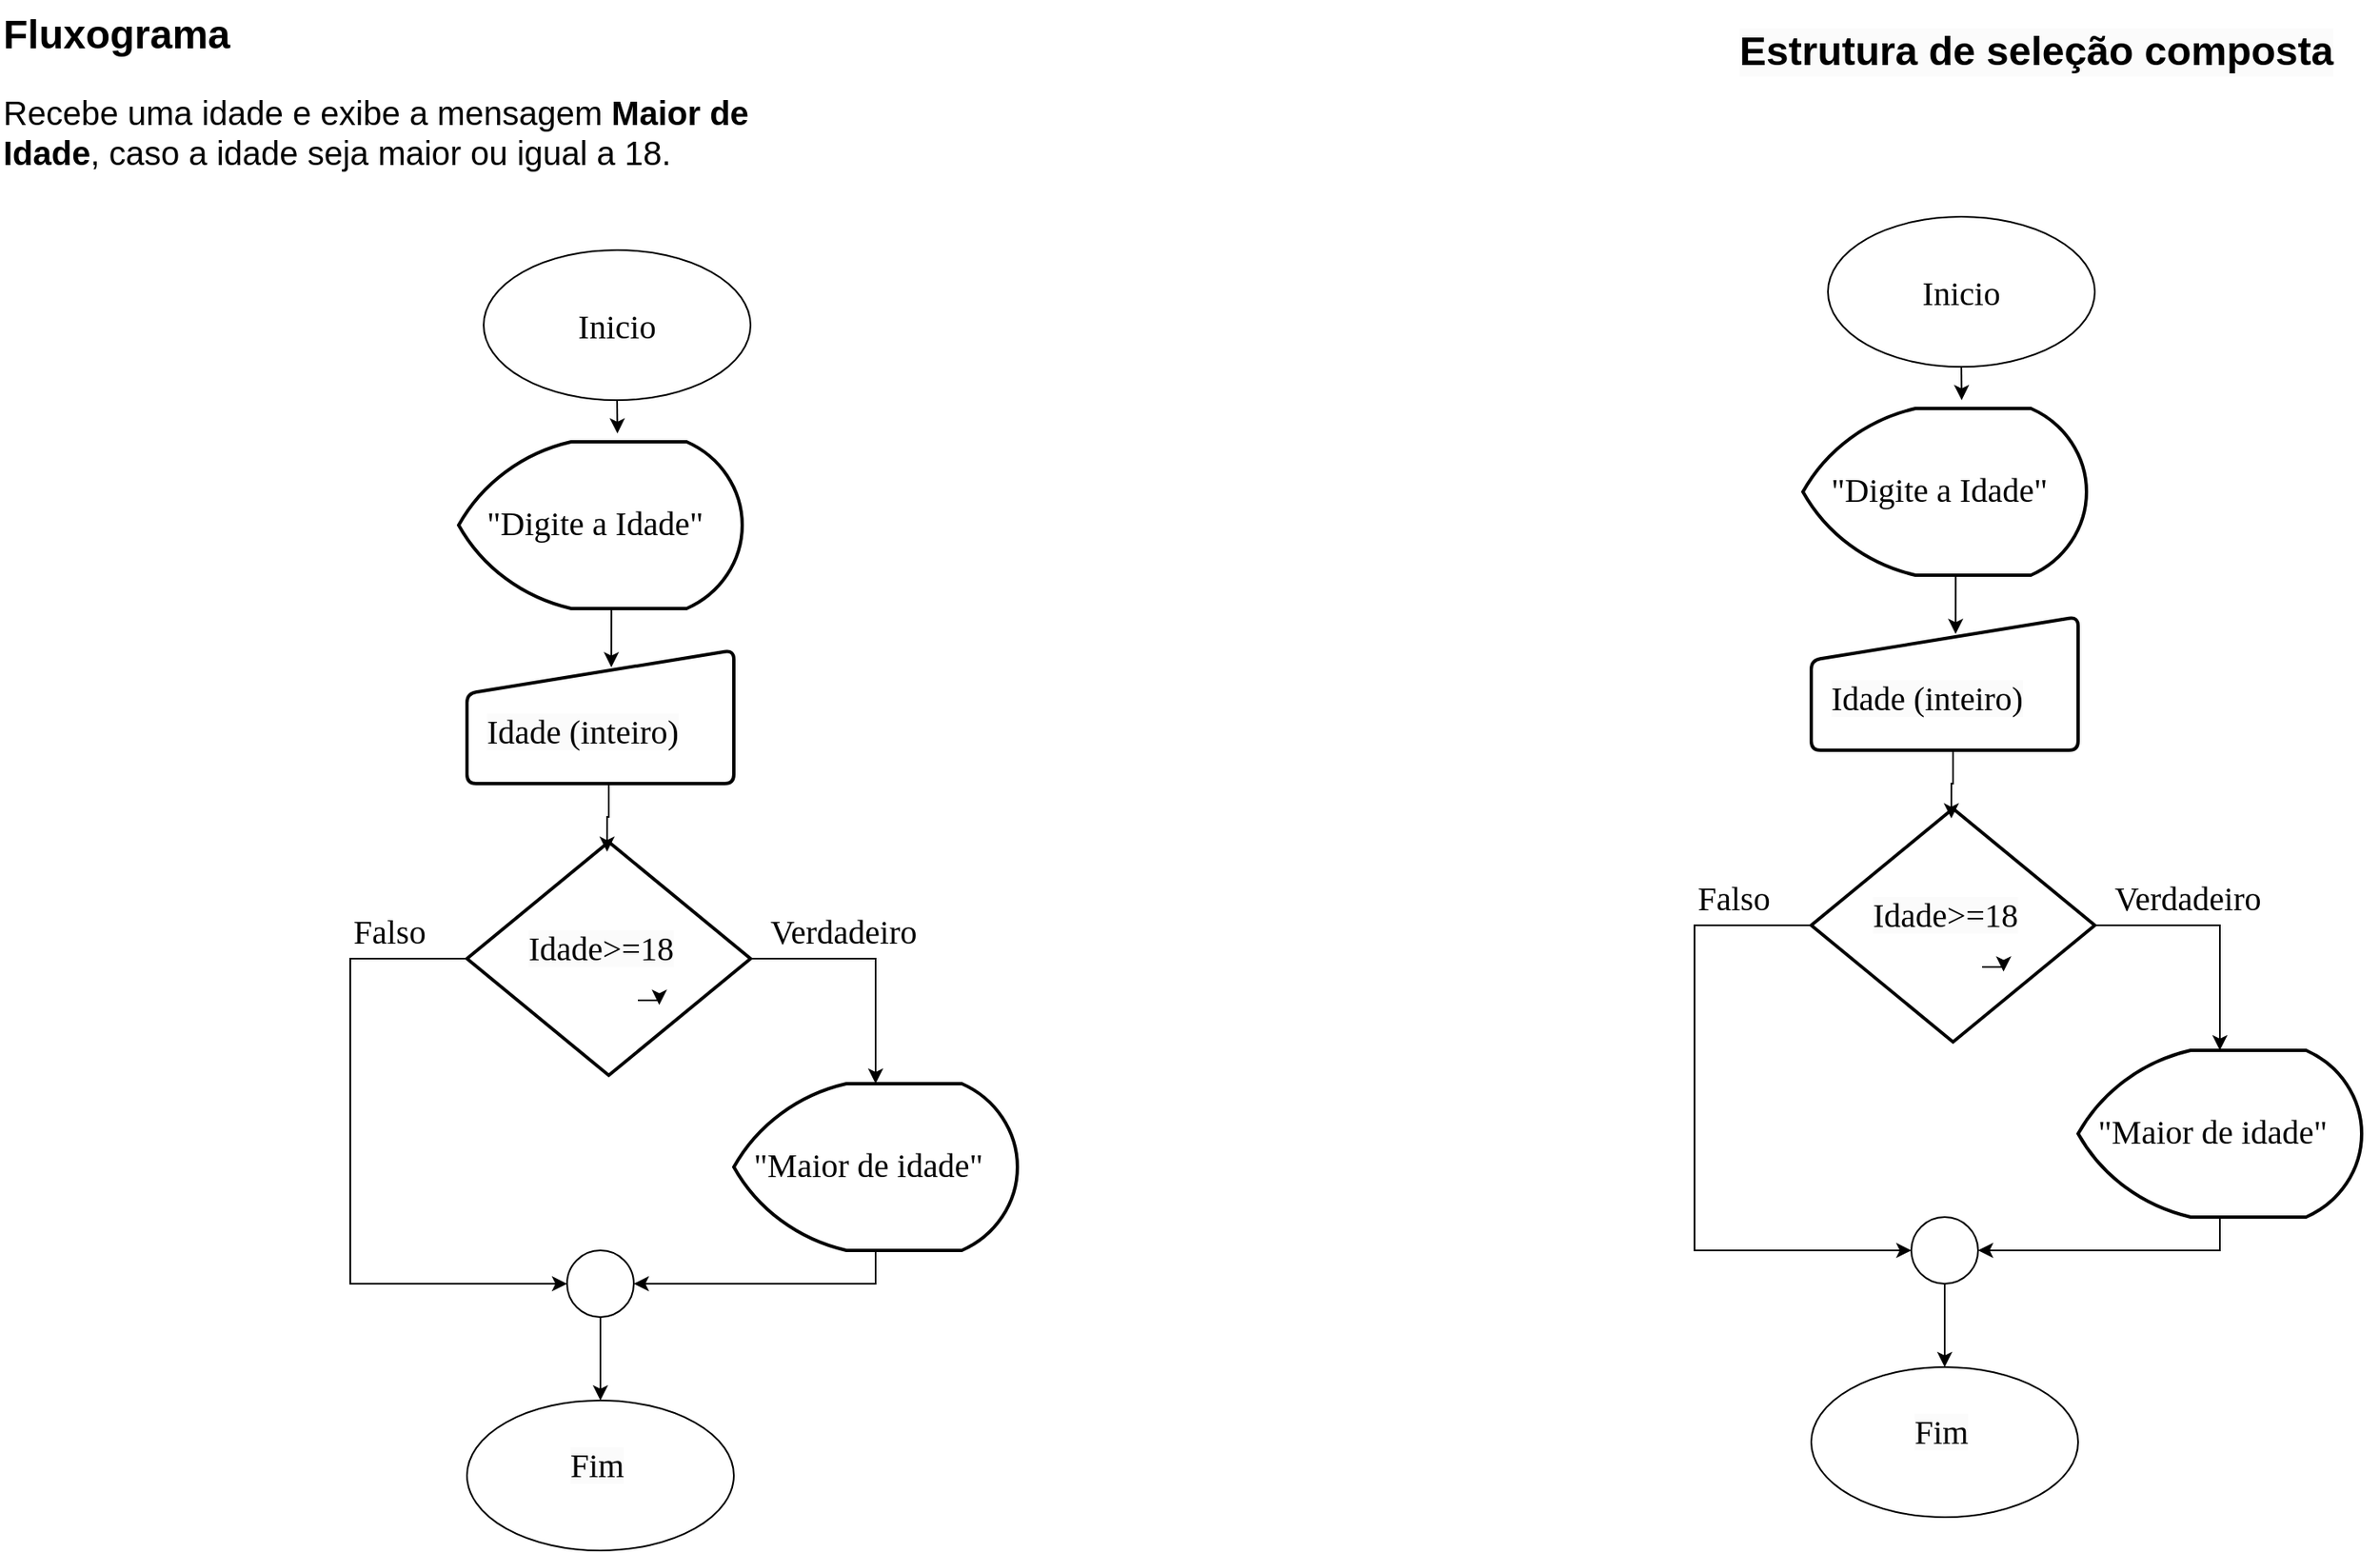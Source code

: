 <mxfile version="24.7.17">
  <diagram name="Page-1" id="XWlx6krxtrrmPYTv1qRd">
    <mxGraphModel dx="2146" dy="1242" grid="1" gridSize="10" guides="1" tooltips="1" connect="1" arrows="1" fold="1" page="1" pageScale="1" pageWidth="827" pageHeight="1169" math="0" shadow="0">
      <root>
        <mxCell id="0" />
        <mxCell id="1" parent="0" />
        <mxCell id="YLqXhZ0otrEL3I6GMskV-1" value="&lt;h1 style=&quot;margin-top: 0px;&quot;&gt;Fluxograma&lt;/h1&gt;&lt;p style=&quot;font-size: 20px;&quot;&gt;&lt;font style=&quot;font-size: 20px;&quot;&gt;Recebe uma idade e exibe a mensagem &lt;b&gt;Maior de Idade&lt;/b&gt;, caso a idade seja maior ou igual a 18.&lt;/font&gt;&lt;/p&gt;" style="text;html=1;whiteSpace=wrap;overflow=hidden;rounded=0;" vertex="1" parent="1">
          <mxGeometry x="20" y="10" width="460" height="180" as="geometry" />
        </mxCell>
        <mxCell id="YLqXhZ0otrEL3I6GMskV-2" value="&lt;span style=&quot;font-family: Georgia; font-size: 20px;&quot;&gt;Inicio&lt;/span&gt;" style="ellipse;whiteSpace=wrap;html=1;" vertex="1" parent="1">
          <mxGeometry x="310" y="160" width="160" height="90" as="geometry" />
        </mxCell>
        <mxCell id="YLqXhZ0otrEL3I6GMskV-3" value="" style="ellipse;whiteSpace=wrap;html=1;" vertex="1" parent="1">
          <mxGeometry x="300" y="850" width="160" height="90" as="geometry" />
        </mxCell>
        <mxCell id="YLqXhZ0otrEL3I6GMskV-4" value="&lt;span style=&quot;color: rgb(0, 0, 0); font-family: Georgia; font-size: 20px; font-style: normal; font-variant-ligatures: normal; font-variant-caps: normal; font-weight: 400; letter-spacing: normal; orphans: 2; text-align: center; text-indent: 0px; text-transform: none; widows: 2; word-spacing: 0px; -webkit-text-stroke-width: 0px; white-space: normal; background-color: rgb(251, 251, 251); text-decoration-thickness: initial; text-decoration-style: initial; text-decoration-color: initial; display: inline !important; float: none;&quot;&gt;Fim&lt;/span&gt;&lt;div&gt;&lt;span style=&quot;color: rgb(0, 0, 0); font-family: Georgia; font-size: 20px; font-style: normal; font-variant-ligatures: normal; font-variant-caps: normal; font-weight: 400; letter-spacing: normal; orphans: 2; text-align: center; text-indent: 0px; text-transform: none; widows: 2; word-spacing: 0px; -webkit-text-stroke-width: 0px; white-space: normal; background-color: rgb(251, 251, 251); text-decoration-thickness: initial; text-decoration-style: initial; text-decoration-color: initial; display: inline !important; float: none;&quot;&gt;&lt;br&gt;&lt;/span&gt;&lt;/div&gt;" style="text;whiteSpace=wrap;html=1;" vertex="1" parent="1">
          <mxGeometry x="360" y="870" width="80" height="50" as="geometry" />
        </mxCell>
        <mxCell id="YLqXhZ0otrEL3I6GMskV-5" value="" style="strokeWidth=2;html=1;shape=mxgraph.flowchart.display;whiteSpace=wrap;" vertex="1" parent="1">
          <mxGeometry x="295" y="275" width="170" height="100" as="geometry" />
        </mxCell>
        <mxCell id="YLqXhZ0otrEL3I6GMskV-6" value="&lt;div style=&quot;text-align: center;&quot;&gt;&lt;span style=&quot;background-color: initial; font-size: 20px;&quot;&gt;&lt;font face=&quot;Georgia&quot;&gt;&quot;Digite a&lt;/font&gt;&lt;/span&gt;&lt;span style=&quot;font-family: Georgia; background-color: initial; font-size: 20px;&quot;&gt;&amp;nbsp;Idade&quot;&lt;/span&gt;&lt;/div&gt;" style="text;whiteSpace=wrap;html=1;" vertex="1" parent="1">
          <mxGeometry x="310" y="305" width="160" height="40" as="geometry" />
        </mxCell>
        <mxCell id="YLqXhZ0otrEL3I6GMskV-7" value="" style="html=1;strokeWidth=2;shape=manualInput;whiteSpace=wrap;rounded=1;size=26;arcSize=11;" vertex="1" parent="1">
          <mxGeometry x="300" y="400" width="160" height="80" as="geometry" />
        </mxCell>
        <mxCell id="YLqXhZ0otrEL3I6GMskV-8" value="&lt;span style=&quot;color: rgb(0, 0, 0); font-family: Georgia; font-size: 20px; font-style: normal; font-variant-ligatures: normal; font-variant-caps: normal; font-weight: 400; letter-spacing: normal; orphans: 2; text-align: center; text-indent: 0px; text-transform: none; widows: 2; word-spacing: 0px; -webkit-text-stroke-width: 0px; white-space: normal; background-color: rgb(251, 251, 251); text-decoration-thickness: initial; text-decoration-style: initial; text-decoration-color: initial; display: inline !important; float: none;&quot;&gt;Idade (inteiro)&lt;/span&gt;" style="text;whiteSpace=wrap;html=1;" vertex="1" parent="1">
          <mxGeometry x="310" y="430" width="150" height="50" as="geometry" />
        </mxCell>
        <mxCell id="YLqXhZ0otrEL3I6GMskV-19" style="edgeStyle=orthogonalEdgeStyle;rounded=0;orthogonalLoop=1;jettySize=auto;html=1;exitX=1;exitY=0.5;exitDx=0;exitDy=0;exitPerimeter=0;" edge="1" parent="1" source="YLqXhZ0otrEL3I6GMskV-9" target="YLqXhZ0otrEL3I6GMskV-13">
          <mxGeometry relative="1" as="geometry" />
        </mxCell>
        <mxCell id="YLqXhZ0otrEL3I6GMskV-9" value="" style="strokeWidth=2;html=1;shape=mxgraph.flowchart.decision;whiteSpace=wrap;" vertex="1" parent="1">
          <mxGeometry x="300" y="515" width="170" height="140" as="geometry" />
        </mxCell>
        <mxCell id="YLqXhZ0otrEL3I6GMskV-10" value="&lt;span style=&quot;color: rgb(0, 0, 0); font-family: Georgia; font-size: 20px; font-style: normal; font-variant-ligatures: normal; font-variant-caps: normal; font-weight: 400; letter-spacing: normal; orphans: 2; text-align: center; text-indent: 0px; text-transform: none; widows: 2; word-spacing: 0px; -webkit-text-stroke-width: 0px; white-space: normal; background-color: rgb(251, 251, 251); text-decoration-thickness: initial; text-decoration-style: initial; text-decoration-color: initial; display: inline !important; float: none;&quot;&gt;Idade&amp;gt;=18&lt;/span&gt;" style="text;whiteSpace=wrap;html=1;" vertex="1" parent="1">
          <mxGeometry x="335" y="560" width="90" height="50" as="geometry" />
        </mxCell>
        <mxCell id="YLqXhZ0otrEL3I6GMskV-25" style="edgeStyle=orthogonalEdgeStyle;rounded=0;orthogonalLoop=1;jettySize=auto;html=1;exitX=0.5;exitY=1;exitDx=0;exitDy=0;exitPerimeter=0;entryX=0.5;entryY=0;entryDx=0;entryDy=0;" edge="1" parent="1" source="YLqXhZ0otrEL3I6GMskV-11" target="YLqXhZ0otrEL3I6GMskV-3">
          <mxGeometry relative="1" as="geometry" />
        </mxCell>
        <mxCell id="YLqXhZ0otrEL3I6GMskV-11" value="" style="verticalLabelPosition=bottom;verticalAlign=top;html=1;shape=mxgraph.flowchart.on-page_reference;" vertex="1" parent="1">
          <mxGeometry x="360" y="760" width="40" height="40" as="geometry" />
        </mxCell>
        <mxCell id="YLqXhZ0otrEL3I6GMskV-12" style="edgeStyle=orthogonalEdgeStyle;rounded=0;orthogonalLoop=1;jettySize=auto;html=1;exitX=0.75;exitY=1;exitDx=0;exitDy=0;entryX=0.892;entryY=1.055;entryDx=0;entryDy=0;entryPerimeter=0;" edge="1" parent="1" source="YLqXhZ0otrEL3I6GMskV-10" target="YLqXhZ0otrEL3I6GMskV-10">
          <mxGeometry relative="1" as="geometry" />
        </mxCell>
        <mxCell id="YLqXhZ0otrEL3I6GMskV-13" value="" style="strokeWidth=2;html=1;shape=mxgraph.flowchart.display;whiteSpace=wrap;" vertex="1" parent="1">
          <mxGeometry x="460" y="660" width="170" height="100" as="geometry" />
        </mxCell>
        <mxCell id="YLqXhZ0otrEL3I6GMskV-14" value="&lt;div style=&quot;text-align: center;&quot;&gt;&lt;span style=&quot;background-color: initial; font-size: 20px;&quot;&gt;&lt;font face=&quot;Georgia&quot;&gt;&quot;Maior de idade&lt;/font&gt;&lt;/span&gt;&lt;span style=&quot;font-family: Georgia; background-color: initial; font-size: 20px;&quot;&gt;&quot;&lt;/span&gt;&lt;/div&gt;" style="text;whiteSpace=wrap;html=1;" vertex="1" parent="1">
          <mxGeometry x="470" y="690" width="160" height="40" as="geometry" />
        </mxCell>
        <mxCell id="YLqXhZ0otrEL3I6GMskV-15" style="edgeStyle=orthogonalEdgeStyle;rounded=0;orthogonalLoop=1;jettySize=auto;html=1;exitX=0.5;exitY=1;exitDx=0;exitDy=0;entryX=0.56;entryY=-0.05;entryDx=0;entryDy=0;entryPerimeter=0;" edge="1" parent="1" source="YLqXhZ0otrEL3I6GMskV-2" target="YLqXhZ0otrEL3I6GMskV-5">
          <mxGeometry relative="1" as="geometry" />
        </mxCell>
        <mxCell id="YLqXhZ0otrEL3I6GMskV-16" style="edgeStyle=orthogonalEdgeStyle;rounded=0;orthogonalLoop=1;jettySize=auto;html=1;exitX=0.5;exitY=1;exitDx=0;exitDy=0;exitPerimeter=0;entryX=0.541;entryY=0.128;entryDx=0;entryDy=0;entryPerimeter=0;" edge="1" parent="1" source="YLqXhZ0otrEL3I6GMskV-5" target="YLqXhZ0otrEL3I6GMskV-7">
          <mxGeometry relative="1" as="geometry" />
        </mxCell>
        <mxCell id="YLqXhZ0otrEL3I6GMskV-18" style="edgeStyle=orthogonalEdgeStyle;rounded=0;orthogonalLoop=1;jettySize=auto;html=1;exitX=0.5;exitY=1;exitDx=0;exitDy=0;entryX=0.494;entryY=0.042;entryDx=0;entryDy=0;entryPerimeter=0;" edge="1" parent="1" source="YLqXhZ0otrEL3I6GMskV-8" target="YLqXhZ0otrEL3I6GMskV-9">
          <mxGeometry relative="1" as="geometry" />
        </mxCell>
        <mxCell id="YLqXhZ0otrEL3I6GMskV-20" style="edgeStyle=orthogonalEdgeStyle;rounded=0;orthogonalLoop=1;jettySize=auto;html=1;exitX=0.5;exitY=1;exitDx=0;exitDy=0;exitPerimeter=0;entryX=1;entryY=0.5;entryDx=0;entryDy=0;entryPerimeter=0;" edge="1" parent="1" source="YLqXhZ0otrEL3I6GMskV-13" target="YLqXhZ0otrEL3I6GMskV-11">
          <mxGeometry relative="1" as="geometry" />
        </mxCell>
        <mxCell id="YLqXhZ0otrEL3I6GMskV-21" style="edgeStyle=orthogonalEdgeStyle;rounded=0;orthogonalLoop=1;jettySize=auto;html=1;exitX=0;exitY=0.5;exitDx=0;exitDy=0;exitPerimeter=0;entryX=0;entryY=0.5;entryDx=0;entryDy=0;entryPerimeter=0;" edge="1" parent="1" source="YLqXhZ0otrEL3I6GMskV-9" target="YLqXhZ0otrEL3I6GMskV-11">
          <mxGeometry relative="1" as="geometry">
            <Array as="points">
              <mxPoint x="230" y="585" />
              <mxPoint x="230" y="780" />
            </Array>
          </mxGeometry>
        </mxCell>
        <mxCell id="YLqXhZ0otrEL3I6GMskV-23" value="&lt;div style=&quot;text-align: center;&quot;&gt;&lt;font face=&quot;Georgia&quot;&gt;&lt;span style=&quot;font-size: 20px;&quot;&gt;Verdadeiro&lt;/span&gt;&lt;/font&gt;&lt;/div&gt;" style="text;whiteSpace=wrap;html=1;" vertex="1" parent="1">
          <mxGeometry x="480" y="550" width="160" height="40" as="geometry" />
        </mxCell>
        <mxCell id="YLqXhZ0otrEL3I6GMskV-24" value="&lt;div style=&quot;text-align: center;&quot;&gt;&lt;font face=&quot;Georgia&quot;&gt;&lt;span style=&quot;font-size: 20px;&quot;&gt;Falso&lt;/span&gt;&lt;/font&gt;&lt;/div&gt;" style="text;whiteSpace=wrap;html=1;" vertex="1" parent="1">
          <mxGeometry x="230" y="550" width="160" height="40" as="geometry" />
        </mxCell>
        <mxCell id="YLqXhZ0otrEL3I6GMskV-89" value="&lt;span style=&quot;font-family: Georgia; font-size: 20px;&quot;&gt;Inicio&lt;/span&gt;" style="ellipse;whiteSpace=wrap;html=1;" vertex="1" parent="1">
          <mxGeometry x="1116" y="140" width="160" height="90" as="geometry" />
        </mxCell>
        <mxCell id="YLqXhZ0otrEL3I6GMskV-90" value="" style="ellipse;whiteSpace=wrap;html=1;" vertex="1" parent="1">
          <mxGeometry x="1106" y="830" width="160" height="90" as="geometry" />
        </mxCell>
        <mxCell id="YLqXhZ0otrEL3I6GMskV-91" value="&lt;span style=&quot;color: rgb(0, 0, 0); font-family: Georgia; font-size: 20px; font-style: normal; font-variant-ligatures: normal; font-variant-caps: normal; font-weight: 400; letter-spacing: normal; orphans: 2; text-align: center; text-indent: 0px; text-transform: none; widows: 2; word-spacing: 0px; -webkit-text-stroke-width: 0px; white-space: normal; background-color: rgb(251, 251, 251); text-decoration-thickness: initial; text-decoration-style: initial; text-decoration-color: initial; display: inline !important; float: none;&quot;&gt;Fim&lt;/span&gt;&lt;div&gt;&lt;span style=&quot;color: rgb(0, 0, 0); font-family: Georgia; font-size: 20px; font-style: normal; font-variant-ligatures: normal; font-variant-caps: normal; font-weight: 400; letter-spacing: normal; orphans: 2; text-align: center; text-indent: 0px; text-transform: none; widows: 2; word-spacing: 0px; -webkit-text-stroke-width: 0px; white-space: normal; background-color: rgb(251, 251, 251); text-decoration-thickness: initial; text-decoration-style: initial; text-decoration-color: initial; display: inline !important; float: none;&quot;&gt;&lt;br&gt;&lt;/span&gt;&lt;/div&gt;" style="text;whiteSpace=wrap;html=1;" vertex="1" parent="1">
          <mxGeometry x="1166" y="850" width="80" height="50" as="geometry" />
        </mxCell>
        <mxCell id="YLqXhZ0otrEL3I6GMskV-92" value="" style="strokeWidth=2;html=1;shape=mxgraph.flowchart.display;whiteSpace=wrap;" vertex="1" parent="1">
          <mxGeometry x="1101" y="255" width="170" height="100" as="geometry" />
        </mxCell>
        <mxCell id="YLqXhZ0otrEL3I6GMskV-93" value="&lt;div style=&quot;text-align: center;&quot;&gt;&lt;span style=&quot;background-color: initial; font-size: 20px;&quot;&gt;&lt;font face=&quot;Georgia&quot;&gt;&quot;Digite a&lt;/font&gt;&lt;/span&gt;&lt;span style=&quot;font-family: Georgia; background-color: initial; font-size: 20px;&quot;&gt;&amp;nbsp;Idade&quot;&lt;/span&gt;&lt;/div&gt;" style="text;whiteSpace=wrap;html=1;" vertex="1" parent="1">
          <mxGeometry x="1116" y="285" width="160" height="40" as="geometry" />
        </mxCell>
        <mxCell id="YLqXhZ0otrEL3I6GMskV-94" value="" style="html=1;strokeWidth=2;shape=manualInput;whiteSpace=wrap;rounded=1;size=26;arcSize=11;" vertex="1" parent="1">
          <mxGeometry x="1106" y="380" width="160" height="80" as="geometry" />
        </mxCell>
        <mxCell id="YLqXhZ0otrEL3I6GMskV-95" value="&lt;span style=&quot;color: rgb(0, 0, 0); font-family: Georgia; font-size: 20px; font-style: normal; font-variant-ligatures: normal; font-variant-caps: normal; font-weight: 400; letter-spacing: normal; orphans: 2; text-align: center; text-indent: 0px; text-transform: none; widows: 2; word-spacing: 0px; -webkit-text-stroke-width: 0px; white-space: normal; background-color: rgb(251, 251, 251); text-decoration-thickness: initial; text-decoration-style: initial; text-decoration-color: initial; display: inline !important; float: none;&quot;&gt;Idade (inteiro)&lt;/span&gt;" style="text;whiteSpace=wrap;html=1;" vertex="1" parent="1">
          <mxGeometry x="1116" y="410" width="150" height="50" as="geometry" />
        </mxCell>
        <mxCell id="YLqXhZ0otrEL3I6GMskV-96" style="edgeStyle=orthogonalEdgeStyle;rounded=0;orthogonalLoop=1;jettySize=auto;html=1;exitX=1;exitY=0.5;exitDx=0;exitDy=0;exitPerimeter=0;" edge="1" parent="1" source="YLqXhZ0otrEL3I6GMskV-97" target="YLqXhZ0otrEL3I6GMskV-102">
          <mxGeometry relative="1" as="geometry" />
        </mxCell>
        <mxCell id="YLqXhZ0otrEL3I6GMskV-97" value="" style="strokeWidth=2;html=1;shape=mxgraph.flowchart.decision;whiteSpace=wrap;" vertex="1" parent="1">
          <mxGeometry x="1106" y="495" width="170" height="140" as="geometry" />
        </mxCell>
        <mxCell id="YLqXhZ0otrEL3I6GMskV-98" value="&lt;span style=&quot;color: rgb(0, 0, 0); font-family: Georgia; font-size: 20px; font-style: normal; font-variant-ligatures: normal; font-variant-caps: normal; font-weight: 400; letter-spacing: normal; orphans: 2; text-align: center; text-indent: 0px; text-transform: none; widows: 2; word-spacing: 0px; -webkit-text-stroke-width: 0px; white-space: normal; background-color: rgb(251, 251, 251); text-decoration-thickness: initial; text-decoration-style: initial; text-decoration-color: initial; display: inline !important; float: none;&quot;&gt;Idade&amp;gt;=18&lt;/span&gt;" style="text;whiteSpace=wrap;html=1;" vertex="1" parent="1">
          <mxGeometry x="1141" y="540" width="90" height="50" as="geometry" />
        </mxCell>
        <mxCell id="YLqXhZ0otrEL3I6GMskV-99" style="edgeStyle=orthogonalEdgeStyle;rounded=0;orthogonalLoop=1;jettySize=auto;html=1;exitX=0.5;exitY=1;exitDx=0;exitDy=0;exitPerimeter=0;entryX=0.5;entryY=0;entryDx=0;entryDy=0;" edge="1" parent="1" source="YLqXhZ0otrEL3I6GMskV-100" target="YLqXhZ0otrEL3I6GMskV-90">
          <mxGeometry relative="1" as="geometry" />
        </mxCell>
        <mxCell id="YLqXhZ0otrEL3I6GMskV-100" value="" style="verticalLabelPosition=bottom;verticalAlign=top;html=1;shape=mxgraph.flowchart.on-page_reference;" vertex="1" parent="1">
          <mxGeometry x="1166" y="740" width="40" height="40" as="geometry" />
        </mxCell>
        <mxCell id="YLqXhZ0otrEL3I6GMskV-101" style="edgeStyle=orthogonalEdgeStyle;rounded=0;orthogonalLoop=1;jettySize=auto;html=1;exitX=0.75;exitY=1;exitDx=0;exitDy=0;entryX=0.892;entryY=1.055;entryDx=0;entryDy=0;entryPerimeter=0;" edge="1" parent="1" source="YLqXhZ0otrEL3I6GMskV-98" target="YLqXhZ0otrEL3I6GMskV-98">
          <mxGeometry relative="1" as="geometry" />
        </mxCell>
        <mxCell id="YLqXhZ0otrEL3I6GMskV-102" value="" style="strokeWidth=2;html=1;shape=mxgraph.flowchart.display;whiteSpace=wrap;" vertex="1" parent="1">
          <mxGeometry x="1266" y="640" width="170" height="100" as="geometry" />
        </mxCell>
        <mxCell id="YLqXhZ0otrEL3I6GMskV-103" value="&lt;div style=&quot;text-align: center;&quot;&gt;&lt;span style=&quot;background-color: initial; font-size: 20px;&quot;&gt;&lt;font face=&quot;Georgia&quot;&gt;&quot;Maior de idade&lt;/font&gt;&lt;/span&gt;&lt;span style=&quot;font-family: Georgia; background-color: initial; font-size: 20px;&quot;&gt;&quot;&lt;/span&gt;&lt;/div&gt;" style="text;whiteSpace=wrap;html=1;" vertex="1" parent="1">
          <mxGeometry x="1276" y="670" width="160" height="40" as="geometry" />
        </mxCell>
        <mxCell id="YLqXhZ0otrEL3I6GMskV-104" style="edgeStyle=orthogonalEdgeStyle;rounded=0;orthogonalLoop=1;jettySize=auto;html=1;exitX=0.5;exitY=1;exitDx=0;exitDy=0;entryX=0.56;entryY=-0.05;entryDx=0;entryDy=0;entryPerimeter=0;" edge="1" parent="1" source="YLqXhZ0otrEL3I6GMskV-89" target="YLqXhZ0otrEL3I6GMskV-92">
          <mxGeometry relative="1" as="geometry" />
        </mxCell>
        <mxCell id="YLqXhZ0otrEL3I6GMskV-105" style="edgeStyle=orthogonalEdgeStyle;rounded=0;orthogonalLoop=1;jettySize=auto;html=1;exitX=0.5;exitY=1;exitDx=0;exitDy=0;exitPerimeter=0;entryX=0.541;entryY=0.128;entryDx=0;entryDy=0;entryPerimeter=0;" edge="1" parent="1" source="YLqXhZ0otrEL3I6GMskV-92" target="YLqXhZ0otrEL3I6GMskV-94">
          <mxGeometry relative="1" as="geometry" />
        </mxCell>
        <mxCell id="YLqXhZ0otrEL3I6GMskV-106" style="edgeStyle=orthogonalEdgeStyle;rounded=0;orthogonalLoop=1;jettySize=auto;html=1;exitX=0.5;exitY=1;exitDx=0;exitDy=0;entryX=0.494;entryY=0.042;entryDx=0;entryDy=0;entryPerimeter=0;" edge="1" parent="1" source="YLqXhZ0otrEL3I6GMskV-95" target="YLqXhZ0otrEL3I6GMskV-97">
          <mxGeometry relative="1" as="geometry" />
        </mxCell>
        <mxCell id="YLqXhZ0otrEL3I6GMskV-107" style="edgeStyle=orthogonalEdgeStyle;rounded=0;orthogonalLoop=1;jettySize=auto;html=1;exitX=0.5;exitY=1;exitDx=0;exitDy=0;exitPerimeter=0;entryX=1;entryY=0.5;entryDx=0;entryDy=0;entryPerimeter=0;" edge="1" parent="1" source="YLqXhZ0otrEL3I6GMskV-102" target="YLqXhZ0otrEL3I6GMskV-100">
          <mxGeometry relative="1" as="geometry" />
        </mxCell>
        <mxCell id="YLqXhZ0otrEL3I6GMskV-108" style="edgeStyle=orthogonalEdgeStyle;rounded=0;orthogonalLoop=1;jettySize=auto;html=1;exitX=0;exitY=0.5;exitDx=0;exitDy=0;exitPerimeter=0;entryX=0;entryY=0.5;entryDx=0;entryDy=0;entryPerimeter=0;" edge="1" parent="1" source="YLqXhZ0otrEL3I6GMskV-97" target="YLqXhZ0otrEL3I6GMskV-100">
          <mxGeometry relative="1" as="geometry">
            <Array as="points">
              <mxPoint x="1036" y="565" />
              <mxPoint x="1036" y="760" />
            </Array>
          </mxGeometry>
        </mxCell>
        <mxCell id="YLqXhZ0otrEL3I6GMskV-109" value="&lt;div style=&quot;text-align: center;&quot;&gt;&lt;font face=&quot;Georgia&quot;&gt;&lt;span style=&quot;font-size: 20px;&quot;&gt;Verdadeiro&lt;/span&gt;&lt;/font&gt;&lt;/div&gt;" style="text;whiteSpace=wrap;html=1;" vertex="1" parent="1">
          <mxGeometry x="1286" y="530" width="160" height="40" as="geometry" />
        </mxCell>
        <mxCell id="YLqXhZ0otrEL3I6GMskV-110" value="&lt;div style=&quot;text-align: center;&quot;&gt;&lt;font face=&quot;Georgia&quot;&gt;&lt;span style=&quot;font-size: 20px;&quot;&gt;Falso&lt;/span&gt;&lt;/font&gt;&lt;/div&gt;" style="text;whiteSpace=wrap;html=1;" vertex="1" parent="1">
          <mxGeometry x="1036" y="530" width="160" height="40" as="geometry" />
        </mxCell>
        <mxCell id="YLqXhZ0otrEL3I6GMskV-111" value="&lt;h1 style=&quot;forced-color-adjust: none; color: rgb(0, 0, 0); font-family: Helvetica; font-style: normal; font-variant-ligatures: normal; font-variant-caps: normal; letter-spacing: normal; orphans: 2; text-align: left; text-indent: 0px; text-transform: none; widows: 2; word-spacing: 0px; -webkit-text-stroke-width: 0px; white-space: normal; background-color: rgb(251, 251, 251); text-decoration-thickness: initial; text-decoration-style: initial; text-decoration-color: initial; margin-top: 0px;&quot;&gt;Estrutura de seleção composta&lt;/h1&gt;" style="text;whiteSpace=wrap;html=1;" vertex="1" parent="1">
          <mxGeometry x="1061" y="20" width="360" height="70" as="geometry" />
        </mxCell>
      </root>
    </mxGraphModel>
  </diagram>
</mxfile>
